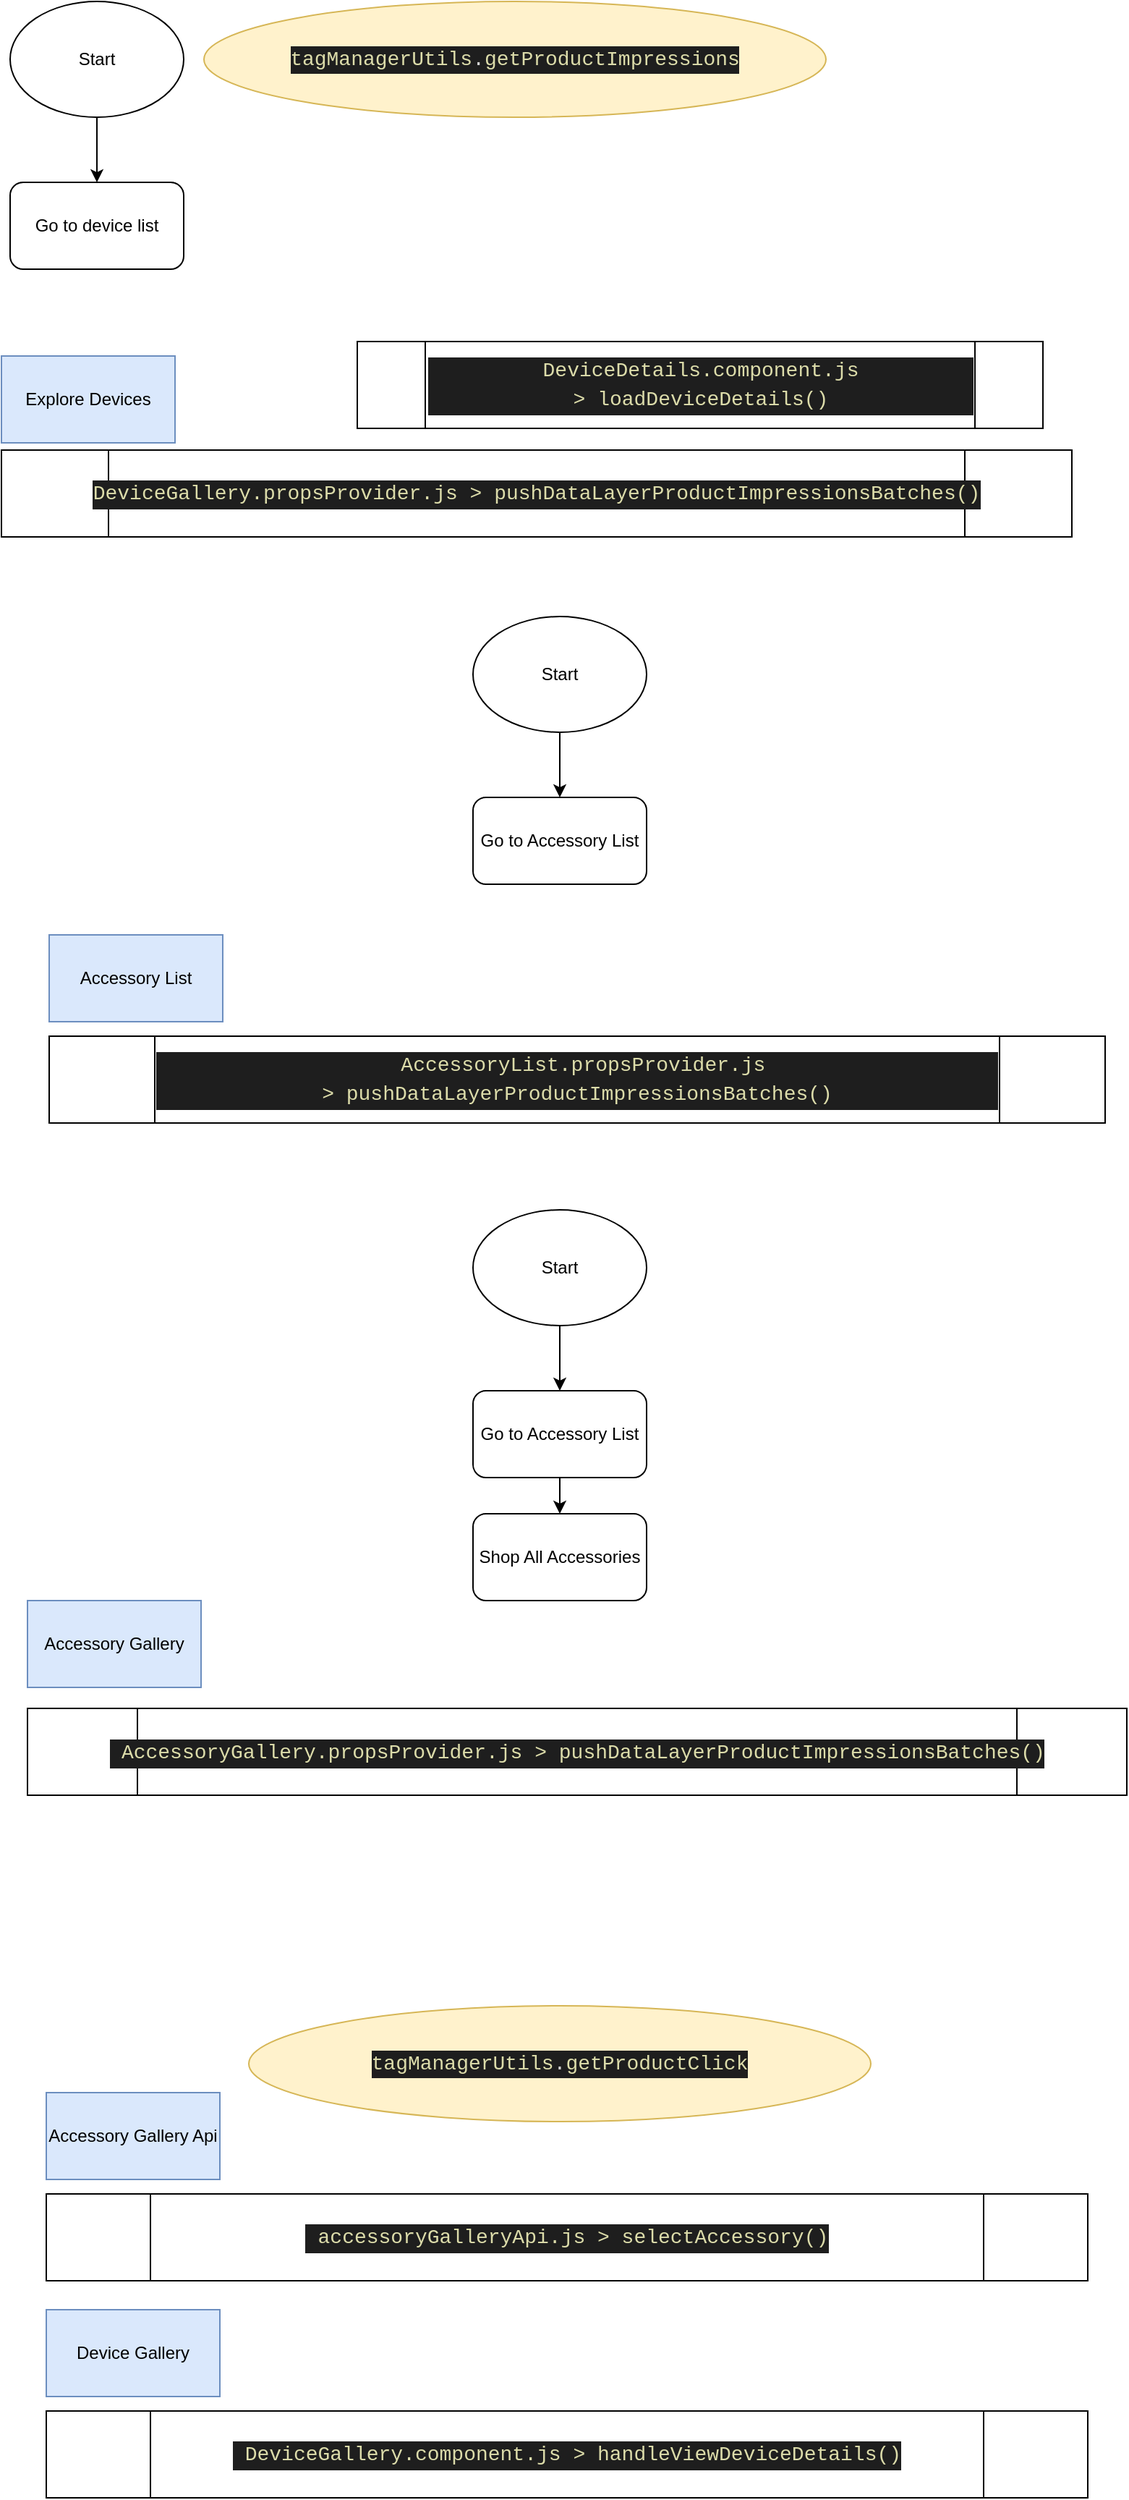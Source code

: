 <mxfile version="20.8.13" type="github">
  <diagram id="C5RBs43oDa-KdzZeNtuy" name="Page-1">
    <mxGraphModel dx="1050" dy="581" grid="1" gridSize="10" guides="1" tooltips="1" connect="1" arrows="1" fold="1" page="1" pageScale="1" pageWidth="827" pageHeight="1169" math="0" shadow="0">
      <root>
        <mxCell id="WIyWlLk6GJQsqaUBKTNV-0" />
        <mxCell id="WIyWlLk6GJQsqaUBKTNV-1" parent="WIyWlLk6GJQsqaUBKTNV-0" />
        <mxCell id="Flow2nLgOVUcYQttC7nZ-0" value="Explore Devices" style="rounded=0;whiteSpace=wrap;html=1;fillColor=#dae8fc;strokeColor=#6c8ebf;" parent="WIyWlLk6GJQsqaUBKTNV-1" vertex="1">
          <mxGeometry x="34" y="270" width="120" height="60" as="geometry" />
        </mxCell>
        <mxCell id="Flow2nLgOVUcYQttC7nZ-1" value="&lt;div style=&quot;background-color: rgb(30, 30, 30); line-height: 19px;&quot;&gt;&lt;div style=&quot;line-height: 19px;&quot;&gt;&lt;div style=&quot;line-height: 19px;&quot;&gt;&lt;font face=&quot;Consolas, Courier New, monospace&quot; color=&quot;#dcdcaa&quot;&gt;&lt;span style=&quot;font-size: 14px;&quot;&gt;DeviceDetails.component.js &amp;gt;&amp;nbsp;&lt;/span&gt;&lt;/font&gt;&lt;span style=&quot;color: rgb(220, 220, 170); font-family: Consolas, &amp;quot;Courier New&amp;quot;, monospace; font-size: 14px;&quot;&gt;loadDeviceDetails()&lt;/span&gt;&lt;/div&gt;&lt;/div&gt;&lt;/div&gt;" style="shape=process;whiteSpace=wrap;html=1;backgroundOutline=1;" parent="WIyWlLk6GJQsqaUBKTNV-1" vertex="1">
          <mxGeometry x="280" y="260" width="474" height="60" as="geometry" />
        </mxCell>
        <mxCell id="Flow2nLgOVUcYQttC7nZ-2" value="&lt;div style=&quot;background-color: rgb(30, 30, 30); line-height: 19px;&quot;&gt;&lt;div style=&quot;line-height: 19px;&quot;&gt;&lt;div style=&quot;line-height: 19px;&quot;&gt;&lt;font face=&quot;Consolas, Courier New, monospace&quot; color=&quot;#dcdcaa&quot;&gt;&lt;span style=&quot;font-size: 14px;&quot;&gt;DeviceGallery.propsProvider.js&amp;nbsp;&amp;gt;&amp;nbsp;&lt;/span&gt;&lt;/font&gt;&lt;span style=&quot;color: rgb(220, 220, 170); font-family: Consolas, &amp;quot;Courier New&amp;quot;, monospace; font-size: 14px;&quot;&gt;pushDataLayerProductImpressionsBatches()&lt;/span&gt;&lt;/div&gt;&lt;/div&gt;&lt;/div&gt;" style="shape=process;whiteSpace=wrap;html=1;backgroundOutline=1;" parent="WIyWlLk6GJQsqaUBKTNV-1" vertex="1">
          <mxGeometry x="34" y="335" width="740" height="60" as="geometry" />
        </mxCell>
        <mxCell id="Flow2nLgOVUcYQttC7nZ-3" value="&lt;div style=&quot;background-color: rgb(30, 30, 30); line-height: 19px;&quot;&gt;&lt;div style=&quot;line-height: 19px;&quot;&gt;&lt;div style=&quot;line-height: 19px;&quot;&gt;&lt;font face=&quot;Consolas, Courier New, monospace&quot; color=&quot;#dcdcaa&quot;&gt;&lt;span style=&quot;font-size: 14px;&quot;&gt;&amp;nbsp;AccessoryList.propsProvider.js &amp;gt;&amp;nbsp;&lt;/span&gt;&lt;/font&gt;&lt;span style=&quot;color: rgb(220, 220, 170); font-family: Consolas, &amp;quot;Courier New&amp;quot;, monospace; font-size: 14px;&quot;&gt;pushDataLayerProductImpressionsBatches()&lt;/span&gt;&lt;/div&gt;&lt;/div&gt;&lt;/div&gt;" style="shape=process;whiteSpace=wrap;html=1;backgroundOutline=1;" parent="WIyWlLk6GJQsqaUBKTNV-1" vertex="1">
          <mxGeometry x="67" y="740" width="730" height="60" as="geometry" />
        </mxCell>
        <mxCell id="Flow2nLgOVUcYQttC7nZ-4" value="&lt;div style=&quot;background-color: rgb(30, 30, 30); line-height: 19px;&quot;&gt;&lt;div style=&quot;line-height: 19px;&quot;&gt;&lt;div style=&quot;line-height: 19px;&quot;&gt;&lt;font face=&quot;Consolas, Courier New, monospace&quot; color=&quot;#dcdcaa&quot;&gt;&lt;span style=&quot;font-size: 14px;&quot;&gt;&amp;nbsp;AccessoryGallery.propsProvider.js&amp;nbsp;&amp;gt;&amp;nbsp;&lt;/span&gt;&lt;/font&gt;&lt;span style=&quot;color: rgb(220, 220, 170); font-family: Consolas, &amp;quot;Courier New&amp;quot;, monospace; font-size: 14px;&quot;&gt;pushDataLayerProductImpressionsBatches()&lt;/span&gt;&lt;/div&gt;&lt;/div&gt;&lt;/div&gt;" style="shape=process;whiteSpace=wrap;html=1;backgroundOutline=1;" parent="WIyWlLk6GJQsqaUBKTNV-1" vertex="1">
          <mxGeometry x="52" y="1204.5" width="760" height="60" as="geometry" />
        </mxCell>
        <mxCell id="Flow2nLgOVUcYQttC7nZ-6" value="Accessory Gallery" style="whiteSpace=wrap;html=1;fillColor=#dae8fc;strokeColor=#6c8ebf;" parent="WIyWlLk6GJQsqaUBKTNV-1" vertex="1">
          <mxGeometry x="52" y="1130" width="120" height="60" as="geometry" />
        </mxCell>
        <mxCell id="Flow2nLgOVUcYQttC7nZ-7" value="Accessory List" style="whiteSpace=wrap;html=1;fillColor=#dae8fc;strokeColor=#6c8ebf;" parent="WIyWlLk6GJQsqaUBKTNV-1" vertex="1">
          <mxGeometry x="67" y="670" width="120" height="60" as="geometry" />
        </mxCell>
        <mxCell id="Flow2nLgOVUcYQttC7nZ-9" value="&lt;div style=&quot;color: rgb(212, 212, 212); background-color: rgb(30, 30, 30); font-family: Consolas, &amp;quot;Courier New&amp;quot;, monospace; font-size: 14px; line-height: 19px;&quot;&gt;&lt;span style=&quot;color: #dcdcaa;&quot;&gt;tagManagerUtils&lt;/span&gt;.&lt;span style=&quot;color: #dcdcaa;&quot;&gt;getProductImpressions&lt;/span&gt;&lt;/div&gt;" style="ellipse;whiteSpace=wrap;html=1;fillColor=#fff2cc;strokeColor=#d6b656;" parent="WIyWlLk6GJQsqaUBKTNV-1" vertex="1">
          <mxGeometry x="174" y="25" width="430" height="80" as="geometry" />
        </mxCell>
        <mxCell id="Flow2nLgOVUcYQttC7nZ-10" value="&lt;div style=&quot;color: rgb(212, 212, 212); background-color: rgb(30, 30, 30); font-family: Consolas, &amp;quot;Courier New&amp;quot;, monospace; font-size: 14px; line-height: 19px;&quot;&gt;&lt;span style=&quot;color: #dcdcaa;&quot;&gt;tagManagerUtils&lt;/span&gt;.&lt;span style=&quot;color: #dcdcaa;&quot;&gt;getProductClick&lt;/span&gt;&lt;/div&gt;" style="ellipse;whiteSpace=wrap;html=1;fillColor=#fff2cc;strokeColor=#d6b656;" parent="WIyWlLk6GJQsqaUBKTNV-1" vertex="1">
          <mxGeometry x="205" y="1410" width="430" height="80" as="geometry" />
        </mxCell>
        <mxCell id="Flow2nLgOVUcYQttC7nZ-11" value="&lt;div style=&quot;background-color: rgb(30, 30, 30); line-height: 19px;&quot;&gt;&lt;div style=&quot;line-height: 19px;&quot;&gt;&lt;div style=&quot;line-height: 19px;&quot;&gt;&lt;font face=&quot;Consolas, Courier New, monospace&quot; color=&quot;#dcdcaa&quot;&gt;&lt;span style=&quot;font-size: 14px;&quot;&gt;&amp;nbsp;accessoryGalleryApi.js&amp;nbsp;&amp;gt;&amp;nbsp;&lt;/span&gt;&lt;/font&gt;&lt;span style=&quot;color: rgb(220, 220, 170); font-family: Consolas, &amp;quot;Courier New&amp;quot;, monospace; font-size: 14px;&quot;&gt;selectAccessory()&lt;/span&gt;&lt;/div&gt;&lt;/div&gt;&lt;/div&gt;" style="shape=process;whiteSpace=wrap;html=1;backgroundOutline=1;" parent="WIyWlLk6GJQsqaUBKTNV-1" vertex="1">
          <mxGeometry x="65" y="1540" width="720" height="60" as="geometry" />
        </mxCell>
        <mxCell id="Flow2nLgOVUcYQttC7nZ-12" value="&lt;div style=&quot;background-color: rgb(30, 30, 30); line-height: 19px;&quot;&gt;&lt;div style=&quot;line-height: 19px;&quot;&gt;&lt;div style=&quot;line-height: 19px;&quot;&gt;&lt;font face=&quot;Consolas, Courier New, monospace&quot; color=&quot;#dcdcaa&quot;&gt;&lt;span style=&quot;font-size: 14px;&quot;&gt;&amp;nbsp;DeviceGallery.component.js &amp;gt;&amp;nbsp;&lt;/span&gt;&lt;/font&gt;&lt;span style=&quot;color: rgb(220, 220, 170); font-family: Consolas, &amp;quot;Courier New&amp;quot;, monospace; font-size: 14px;&quot;&gt;handleViewDeviceDetails&lt;/span&gt;&lt;span style=&quot;color: rgb(220, 220, 170); font-family: Consolas, &amp;quot;Courier New&amp;quot;, monospace; font-size: 14px;&quot;&gt;()&lt;/span&gt;&lt;br&gt;&lt;/div&gt;&lt;/div&gt;&lt;/div&gt;" style="shape=process;whiteSpace=wrap;html=1;backgroundOutline=1;" parent="WIyWlLk6GJQsqaUBKTNV-1" vertex="1">
          <mxGeometry x="65" y="1690" width="720" height="60" as="geometry" />
        </mxCell>
        <mxCell id="Flow2nLgOVUcYQttC7nZ-13" value="Device Gallery" style="rounded=0;whiteSpace=wrap;html=1;fillColor=#dae8fc;strokeColor=#6c8ebf;" parent="WIyWlLk6GJQsqaUBKTNV-1" vertex="1">
          <mxGeometry x="65" y="1620" width="120" height="60" as="geometry" />
        </mxCell>
        <mxCell id="Flow2nLgOVUcYQttC7nZ-14" value="Accessory Gallery Api" style="rounded=0;whiteSpace=wrap;html=1;fillColor=#dae8fc;strokeColor=#6c8ebf;" parent="WIyWlLk6GJQsqaUBKTNV-1" vertex="1">
          <mxGeometry x="65" y="1470" width="120" height="60" as="geometry" />
        </mxCell>
        <mxCell id="RJSyPKSbgOH2Nd9Ry6B4-1" value="Go to device list" style="rounded=1;whiteSpace=wrap;html=1;" vertex="1" parent="WIyWlLk6GJQsqaUBKTNV-1">
          <mxGeometry x="40" y="150" width="120" height="60" as="geometry" />
        </mxCell>
        <mxCell id="RJSyPKSbgOH2Nd9Ry6B4-3" value="" style="edgeStyle=orthogonalEdgeStyle;rounded=0;orthogonalLoop=1;jettySize=auto;html=1;" edge="1" parent="WIyWlLk6GJQsqaUBKTNV-1" source="RJSyPKSbgOH2Nd9Ry6B4-2" target="RJSyPKSbgOH2Nd9Ry6B4-1">
          <mxGeometry relative="1" as="geometry" />
        </mxCell>
        <mxCell id="RJSyPKSbgOH2Nd9Ry6B4-2" value="Start" style="ellipse;whiteSpace=wrap;html=1;" vertex="1" parent="WIyWlLk6GJQsqaUBKTNV-1">
          <mxGeometry x="40" y="25" width="120" height="80" as="geometry" />
        </mxCell>
        <mxCell id="RJSyPKSbgOH2Nd9Ry6B4-4" value="Go to Accessory List" style="rounded=1;whiteSpace=wrap;html=1;" vertex="1" parent="WIyWlLk6GJQsqaUBKTNV-1">
          <mxGeometry x="360" y="575" width="120" height="60" as="geometry" />
        </mxCell>
        <mxCell id="RJSyPKSbgOH2Nd9Ry6B4-5" value="" style="edgeStyle=orthogonalEdgeStyle;rounded=0;orthogonalLoop=1;jettySize=auto;html=1;" edge="1" parent="WIyWlLk6GJQsqaUBKTNV-1" source="RJSyPKSbgOH2Nd9Ry6B4-6" target="RJSyPKSbgOH2Nd9Ry6B4-4">
          <mxGeometry relative="1" as="geometry" />
        </mxCell>
        <mxCell id="RJSyPKSbgOH2Nd9Ry6B4-6" value="Start" style="ellipse;whiteSpace=wrap;html=1;" vertex="1" parent="WIyWlLk6GJQsqaUBKTNV-1">
          <mxGeometry x="360" y="450" width="120" height="80" as="geometry" />
        </mxCell>
        <mxCell id="RJSyPKSbgOH2Nd9Ry6B4-11" value="" style="edgeStyle=orthogonalEdgeStyle;rounded=0;orthogonalLoop=1;jettySize=auto;html=1;" edge="1" parent="WIyWlLk6GJQsqaUBKTNV-1" source="RJSyPKSbgOH2Nd9Ry6B4-7" target="RJSyPKSbgOH2Nd9Ry6B4-10">
          <mxGeometry relative="1" as="geometry" />
        </mxCell>
        <mxCell id="RJSyPKSbgOH2Nd9Ry6B4-7" value="Go to Accessory List" style="rounded=1;whiteSpace=wrap;html=1;" vertex="1" parent="WIyWlLk6GJQsqaUBKTNV-1">
          <mxGeometry x="360" y="985" width="120" height="60" as="geometry" />
        </mxCell>
        <mxCell id="RJSyPKSbgOH2Nd9Ry6B4-8" value="" style="edgeStyle=orthogonalEdgeStyle;rounded=0;orthogonalLoop=1;jettySize=auto;html=1;" edge="1" parent="WIyWlLk6GJQsqaUBKTNV-1" source="RJSyPKSbgOH2Nd9Ry6B4-9" target="RJSyPKSbgOH2Nd9Ry6B4-7">
          <mxGeometry relative="1" as="geometry" />
        </mxCell>
        <mxCell id="RJSyPKSbgOH2Nd9Ry6B4-9" value="Start" style="ellipse;whiteSpace=wrap;html=1;" vertex="1" parent="WIyWlLk6GJQsqaUBKTNV-1">
          <mxGeometry x="360" y="860" width="120" height="80" as="geometry" />
        </mxCell>
        <mxCell id="RJSyPKSbgOH2Nd9Ry6B4-10" value="Shop All Accessories" style="whiteSpace=wrap;html=1;rounded=1;" vertex="1" parent="WIyWlLk6GJQsqaUBKTNV-1">
          <mxGeometry x="360" y="1070" width="120" height="60" as="geometry" />
        </mxCell>
      </root>
    </mxGraphModel>
  </diagram>
</mxfile>
